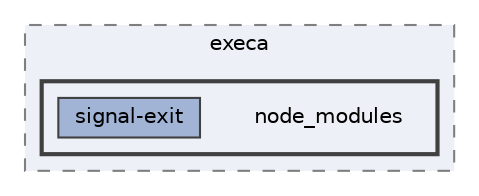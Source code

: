 digraph "C:/Users/arisc/OneDrive/Documents/GitHub/FINAL/EcoEats-Project/node_modules/execa/node_modules"
{
 // LATEX_PDF_SIZE
  bgcolor="transparent";
  edge [fontname=Helvetica,fontsize=10,labelfontname=Helvetica,labelfontsize=10];
  node [fontname=Helvetica,fontsize=10,shape=box,height=0.2,width=0.4];
  compound=true
  subgraph clusterdir_ef88456059626df87e3716f400dad828 {
    graph [ bgcolor="#edf0f7", pencolor="grey50", label="execa", fontname=Helvetica,fontsize=10 style="filled,dashed", URL="dir_ef88456059626df87e3716f400dad828.html",tooltip=""]
  subgraph clusterdir_66a49267591b9cba0d86f66e48536fed {
    graph [ bgcolor="#edf0f7", pencolor="grey25", label="", fontname=Helvetica,fontsize=10 style="filled,bold", URL="dir_66a49267591b9cba0d86f66e48536fed.html",tooltip=""]
    dir_66a49267591b9cba0d86f66e48536fed [shape=plaintext, label="node_modules"];
  dir_2df20354f89ddf56dc3706c552d354af [label="signal-exit", fillcolor="#a2b4d6", color="grey25", style="filled", URL="dir_2df20354f89ddf56dc3706c552d354af.html",tooltip=""];
  }
  }
}
